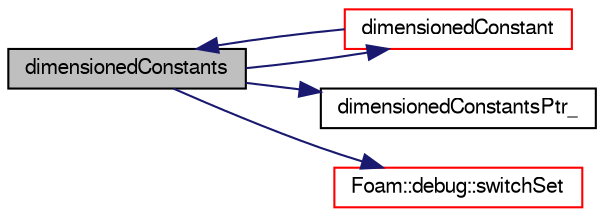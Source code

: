 digraph "dimensionedConstants"
{
  bgcolor="transparent";
  edge [fontname="FreeSans",fontsize="10",labelfontname="FreeSans",labelfontsize="10"];
  node [fontname="FreeSans",fontsize="10",shape=record];
  rankdir="LR";
  Node71855 [label="dimensionedConstants",height=0.2,width=0.4,color="black", fillcolor="grey75", style="filled", fontcolor="black"];
  Node71855 -> Node71856 [color="midnightblue",fontsize="10",style="solid",fontname="FreeSans"];
  Node71856 [label="dimensionedConstant",height=0.2,width=0.4,color="red",URL="$a21124.html#a9fa8d98dec836c86f7ae1076e9e58e7f"];
  Node71856 -> Node71855 [color="midnightblue",fontsize="10",style="solid",fontname="FreeSans"];
  Node71855 -> Node72156 [color="midnightblue",fontsize="10",style="solid",fontname="FreeSans"];
  Node72156 [label="dimensionedConstantsPtr_",height=0.2,width=0.4,color="black",URL="$a21124.html#a4d635cf554a58f1b70060202777204f2"];
  Node71855 -> Node72012 [color="midnightblue",fontsize="10",style="solid",fontname="FreeSans"];
  Node72012 [label="Foam::debug::switchSet",height=0.2,width=0.4,color="red",URL="$a21163.html#a02428a7a9aa138cfe5550361a4f1de83",tooltip="Internal function to lookup a sub-dictionary from controlDict. "];
}
